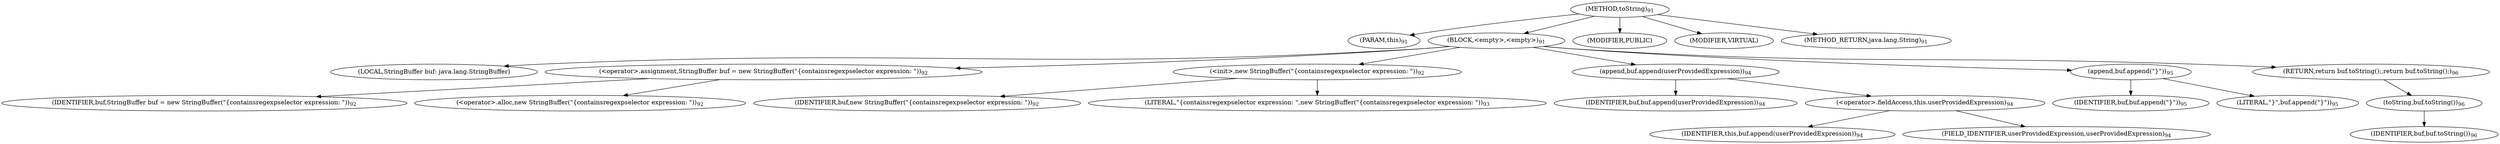 digraph "toString" {  
"54" [label = <(METHOD,toString)<SUB>91</SUB>> ]
"55" [label = <(PARAM,this)<SUB>91</SUB>> ]
"56" [label = <(BLOCK,&lt;empty&gt;,&lt;empty&gt;)<SUB>91</SUB>> ]
"4" [label = <(LOCAL,StringBuffer buf: java.lang.StringBuffer)> ]
"57" [label = <(&lt;operator&gt;.assignment,StringBuffer buf = new StringBuffer(&quot;{containsregexpselector expression: &quot;))<SUB>92</SUB>> ]
"58" [label = <(IDENTIFIER,buf,StringBuffer buf = new StringBuffer(&quot;{containsregexpselector expression: &quot;))<SUB>92</SUB>> ]
"59" [label = <(&lt;operator&gt;.alloc,new StringBuffer(&quot;{containsregexpselector expression: &quot;))<SUB>92</SUB>> ]
"60" [label = <(&lt;init&gt;,new StringBuffer(&quot;{containsregexpselector expression: &quot;))<SUB>92</SUB>> ]
"3" [label = <(IDENTIFIER,buf,new StringBuffer(&quot;{containsregexpselector expression: &quot;))<SUB>92</SUB>> ]
"61" [label = <(LITERAL,&quot;{containsregexpselector expression: &quot;,new StringBuffer(&quot;{containsregexpselector expression: &quot;))<SUB>93</SUB>> ]
"62" [label = <(append,buf.append(userProvidedExpression))<SUB>94</SUB>> ]
"63" [label = <(IDENTIFIER,buf,buf.append(userProvidedExpression))<SUB>94</SUB>> ]
"64" [label = <(&lt;operator&gt;.fieldAccess,this.userProvidedExpression)<SUB>94</SUB>> ]
"65" [label = <(IDENTIFIER,this,buf.append(userProvidedExpression))<SUB>94</SUB>> ]
"66" [label = <(FIELD_IDENTIFIER,userProvidedExpression,userProvidedExpression)<SUB>94</SUB>> ]
"67" [label = <(append,buf.append(&quot;}&quot;))<SUB>95</SUB>> ]
"68" [label = <(IDENTIFIER,buf,buf.append(&quot;}&quot;))<SUB>95</SUB>> ]
"69" [label = <(LITERAL,&quot;}&quot;,buf.append(&quot;}&quot;))<SUB>95</SUB>> ]
"70" [label = <(RETURN,return buf.toString();,return buf.toString();)<SUB>96</SUB>> ]
"71" [label = <(toString,buf.toString())<SUB>96</SUB>> ]
"72" [label = <(IDENTIFIER,buf,buf.toString())<SUB>96</SUB>> ]
"73" [label = <(MODIFIER,PUBLIC)> ]
"74" [label = <(MODIFIER,VIRTUAL)> ]
"75" [label = <(METHOD_RETURN,java.lang.String)<SUB>91</SUB>> ]
  "54" -> "55" 
  "54" -> "56" 
  "54" -> "73" 
  "54" -> "74" 
  "54" -> "75" 
  "56" -> "4" 
  "56" -> "57" 
  "56" -> "60" 
  "56" -> "62" 
  "56" -> "67" 
  "56" -> "70" 
  "57" -> "58" 
  "57" -> "59" 
  "60" -> "3" 
  "60" -> "61" 
  "62" -> "63" 
  "62" -> "64" 
  "64" -> "65" 
  "64" -> "66" 
  "67" -> "68" 
  "67" -> "69" 
  "70" -> "71" 
  "71" -> "72" 
}
